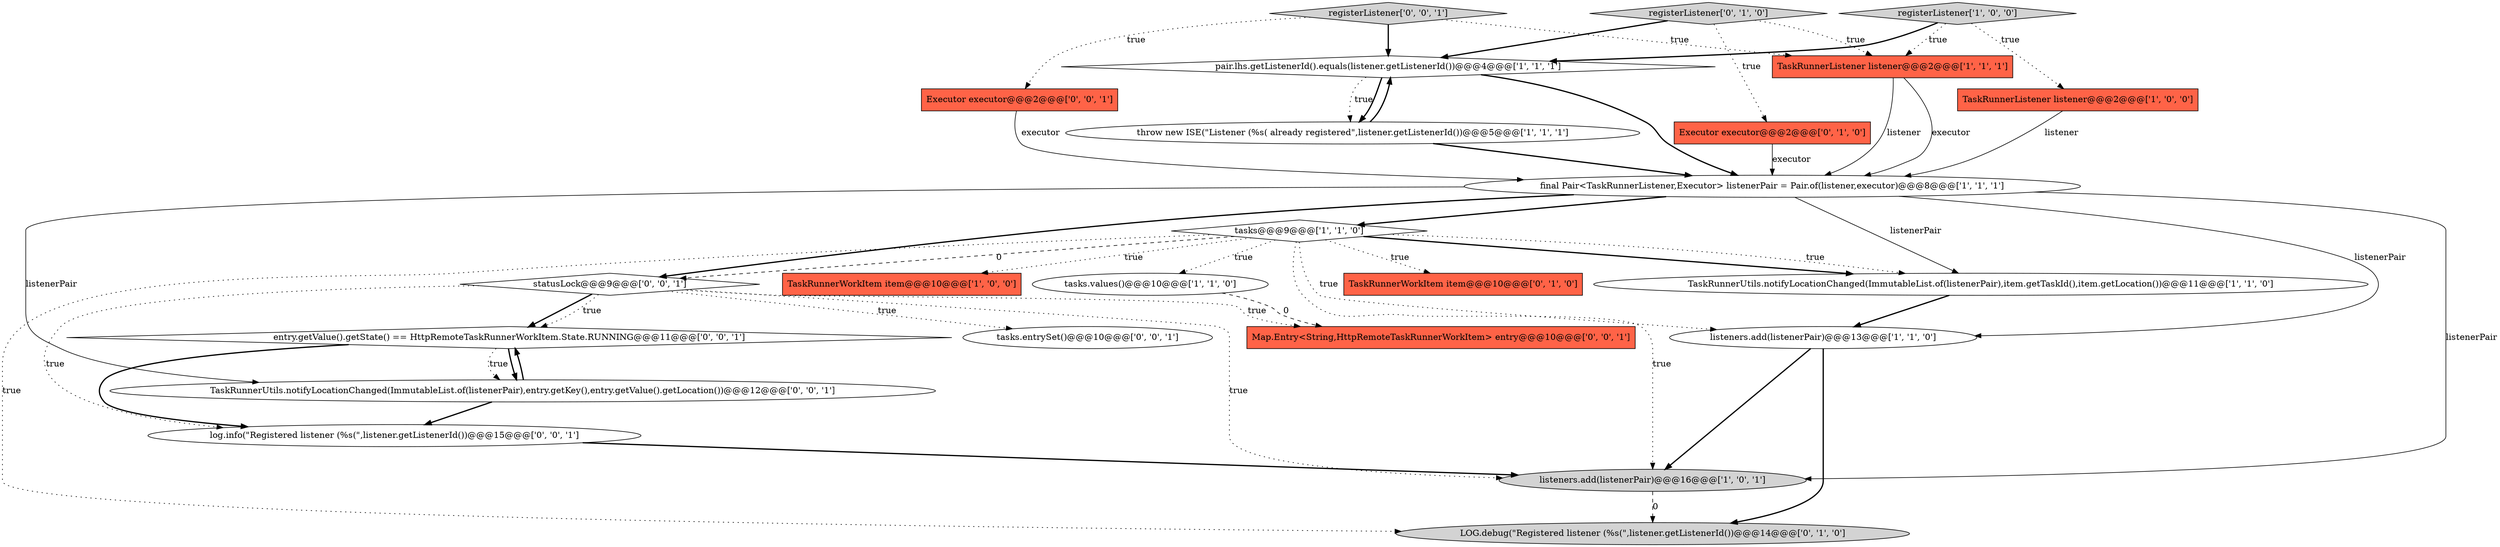 digraph {
1 [style = filled, label = "TaskRunnerWorkItem item@@@10@@@['1', '0', '0']", fillcolor = tomato, shape = box image = "AAA0AAABBB1BBB"];
23 [style = filled, label = "TaskRunnerUtils.notifyLocationChanged(ImmutableList.of(listenerPair),entry.getKey(),entry.getValue().getLocation())@@@12@@@['0', '0', '1']", fillcolor = white, shape = ellipse image = "AAA0AAABBB3BBB"];
3 [style = filled, label = "listeners.add(listenerPair)@@@16@@@['1', '0', '1']", fillcolor = lightgray, shape = ellipse image = "AAA0AAABBB1BBB"];
20 [style = filled, label = "Executor executor@@@2@@@['0', '0', '1']", fillcolor = tomato, shape = box image = "AAA0AAABBB3BBB"];
22 [style = filled, label = "Map.Entry<String,HttpRemoteTaskRunnerWorkItem> entry@@@10@@@['0', '0', '1']", fillcolor = tomato, shape = box image = "AAA0AAABBB3BBB"];
12 [style = filled, label = "TaskRunnerWorkItem item@@@10@@@['0', '1', '0']", fillcolor = tomato, shape = box image = "AAA0AAABBB2BBB"];
11 [style = filled, label = "throw new ISE(\"Listener (%s( already registered\",listener.getListenerId())@@@5@@@['1', '1', '1']", fillcolor = white, shape = ellipse image = "AAA0AAABBB1BBB"];
10 [style = filled, label = "listeners.add(listenerPair)@@@13@@@['1', '1', '0']", fillcolor = white, shape = ellipse image = "AAA0AAABBB1BBB"];
7 [style = filled, label = "final Pair<TaskRunnerListener,Executor> listenerPair = Pair.of(listener,executor)@@@8@@@['1', '1', '1']", fillcolor = white, shape = ellipse image = "AAA0AAABBB1BBB"];
6 [style = filled, label = "TaskRunnerUtils.notifyLocationChanged(ImmutableList.of(listenerPair),item.getTaskId(),item.getLocation())@@@11@@@['1', '1', '0']", fillcolor = white, shape = ellipse image = "AAA0AAABBB1BBB"];
0 [style = filled, label = "TaskRunnerListener listener@@@2@@@['1', '0', '0']", fillcolor = tomato, shape = box image = "AAA0AAABBB1BBB"];
8 [style = filled, label = "tasks.values()@@@10@@@['1', '1', '0']", fillcolor = white, shape = ellipse image = "AAA0AAABBB1BBB"];
2 [style = filled, label = "pair.lhs.getListenerId().equals(listener.getListenerId())@@@4@@@['1', '1', '1']", fillcolor = white, shape = diamond image = "AAA0AAABBB1BBB"];
21 [style = filled, label = "tasks.entrySet()@@@10@@@['0', '0', '1']", fillcolor = white, shape = ellipse image = "AAA0AAABBB3BBB"];
18 [style = filled, label = "registerListener['0', '0', '1']", fillcolor = lightgray, shape = diamond image = "AAA0AAABBB3BBB"];
14 [style = filled, label = "LOG.debug(\"Registered listener (%s(\",listener.getListenerId())@@@14@@@['0', '1', '0']", fillcolor = lightgray, shape = ellipse image = "AAA1AAABBB2BBB"];
19 [style = filled, label = "statusLock@@@9@@@['0', '0', '1']", fillcolor = white, shape = diamond image = "AAA0AAABBB3BBB"];
4 [style = filled, label = "TaskRunnerListener listener@@@2@@@['1', '1', '1']", fillcolor = tomato, shape = box image = "AAA0AAABBB1BBB"];
17 [style = filled, label = "entry.getValue().getState() == HttpRemoteTaskRunnerWorkItem.State.RUNNING@@@11@@@['0', '0', '1']", fillcolor = white, shape = diamond image = "AAA0AAABBB3BBB"];
5 [style = filled, label = "tasks@@@9@@@['1', '1', '0']", fillcolor = white, shape = diamond image = "AAA0AAABBB1BBB"];
16 [style = filled, label = "log.info(\"Registered listener (%s(\",listener.getListenerId())@@@15@@@['0', '0', '1']", fillcolor = white, shape = ellipse image = "AAA0AAABBB3BBB"];
15 [style = filled, label = "registerListener['0', '1', '0']", fillcolor = lightgray, shape = diamond image = "AAA0AAABBB2BBB"];
13 [style = filled, label = "Executor executor@@@2@@@['0', '1', '0']", fillcolor = tomato, shape = box image = "AAA0AAABBB2BBB"];
9 [style = filled, label = "registerListener['1', '0', '0']", fillcolor = lightgray, shape = diamond image = "AAA0AAABBB1BBB"];
5->8 [style = dotted, label="true"];
5->14 [style = dotted, label="true"];
2->11 [style = dotted, label="true"];
19->21 [style = dotted, label="true"];
18->20 [style = dotted, label="true"];
5->10 [style = dotted, label="true"];
15->13 [style = dotted, label="true"];
18->2 [style = bold, label=""];
9->0 [style = dotted, label="true"];
2->7 [style = bold, label=""];
2->11 [style = bold, label=""];
5->3 [style = dotted, label="true"];
17->23 [style = dotted, label="true"];
9->2 [style = bold, label=""];
23->16 [style = bold, label=""];
3->14 [style = dashed, label="0"];
5->12 [style = dotted, label="true"];
5->19 [style = dashed, label="0"];
11->2 [style = bold, label=""];
15->2 [style = bold, label=""];
10->3 [style = bold, label=""];
15->4 [style = dotted, label="true"];
11->7 [style = bold, label=""];
6->10 [style = bold, label=""];
13->7 [style = solid, label="executor"];
5->6 [style = dotted, label="true"];
0->7 [style = solid, label="listener"];
19->16 [style = dotted, label="true"];
7->23 [style = solid, label="listenerPair"];
4->7 [style = solid, label="executor"];
18->4 [style = dotted, label="true"];
16->3 [style = bold, label=""];
7->10 [style = solid, label="listenerPair"];
19->17 [style = bold, label=""];
19->22 [style = dotted, label="true"];
9->4 [style = dotted, label="true"];
17->23 [style = bold, label=""];
4->7 [style = solid, label="listener"];
7->5 [style = bold, label=""];
5->1 [style = dotted, label="true"];
19->17 [style = dotted, label="true"];
7->6 [style = solid, label="listenerPair"];
7->19 [style = bold, label=""];
7->3 [style = solid, label="listenerPair"];
20->7 [style = solid, label="executor"];
23->17 [style = bold, label=""];
17->16 [style = bold, label=""];
10->14 [style = bold, label=""];
19->3 [style = dotted, label="true"];
5->6 [style = bold, label=""];
8->22 [style = dashed, label="0"];
}
